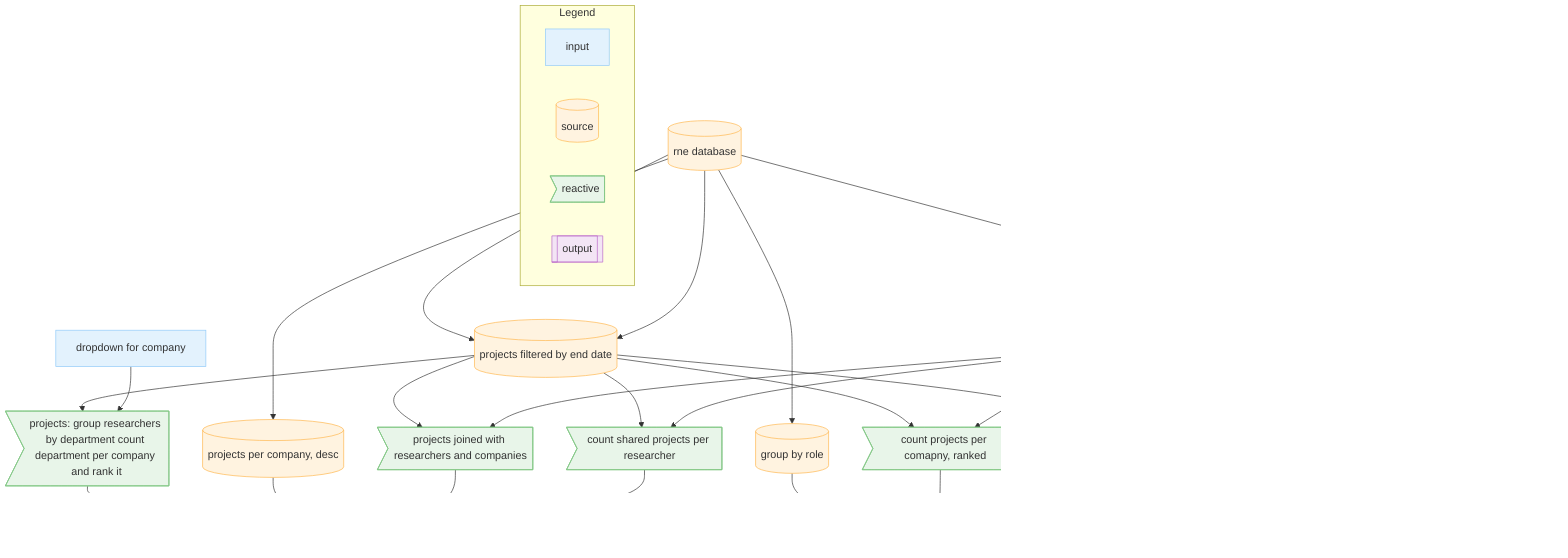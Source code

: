 flowchart TD
%% ===============================
%% K-means Clustering on Iris Data
%% ===============================

%% Inputs
%%  A[Select X variable]:::input
%%  B[Select Y variable]:::input
%%  C[Select number of clusters]:::input
    dropdownResearcher[dropdown for researcher]:::input
    dropdownCompany[dropdown for company]:::input
    dropdownMainResearchGroup[dropdown for main research group]:::input

%% Source
%%  D[(iris dataset)]:::source
    rneDatabase[(rne database)]:::source
    projectsFilteredByEndDate[("projects filtered by end date")]:::source
    BQ4A1_projectsPerCompany[(projects per company, desc)]:::source
    BQ6A1_fteScorePerProject[(FTE score per project)]:::source
    BQ6A2_groupByRole[(group by role)]:::source

%% Reactives
%%  E>subset: iris, input$xvar, input$yvar]:::reactive
%%  F>kmeans, centers = input$clusters]:::reactive
    rneDatabase --> projectsFilteredByEndDate

    BQ2A1_projectsFilteredByEndDateAndCountSharedProjects>count shared projects per researcher]:::reactive
    BQ2A2_projectsFilteredByEndDateAndCountSharedProjectsAndRankIt>count shared projects per researcher, ranked]:::reactive

    BQ3A1_projectsFilteredByEndDateJoinWithResearchersAndCompanies>projects joined with researchers and companies]:::reactive
    BQ3A2_projectsFilteredByEndDateCountProjectsPerCompanyAndRankIt>count projects per comapny, ranked]:::reactive

    BQ5A1_projectsFilteredByEndDateAndGroupResearchersByDepartmentAndCountDepartmentPerCompanyAndRankIt>projects: group researchers by department count department per company and rank it]:::reactive
    BQ5A2_projectsFilteredByResearchersExpertise>projects by researchers expertise]:::reactive



%% Output
%%  G[[renderPlot: scatter plot with cluster colors]]:::output
    stackedBarchart[[stacked barchart]]:::output
    barchart[[barchart]]:::output
    table[[table]]:::output
    networkGraph[[network graph]]:::output



%% Edges
    rneDatabase --> projectsFilteredByEndDate

    dropdownResearcher --> BQ2A1_projectsFilteredByEndDateAndCountSharedProjects
    projectsFilteredByEndDate --> BQ2A1_projectsFilteredByEndDateAndCountSharedProjects --> table

    dropdownResearcher --> BQ2A2_projectsFilteredByEndDateAndCountSharedProjectsAndRankIt
    projectsFilteredByEndDate --> BQ2A2_projectsFilteredByEndDateAndCountSharedProjectsAndRankIt --> barchart

    dropdownResearcher --> BQ3A1_projectsFilteredByEndDateJoinWithResearchersAndCompanies
    projectsFilteredByEndDate --> BQ3A1_projectsFilteredByEndDateJoinWithResearchersAndCompanies --> table

    dropdownResearcher --> BQ3A2_projectsFilteredByEndDateCountProjectsPerCompanyAndRankIt
    projectsFilteredByEndDate --> BQ3A2_projectsFilteredByEndDateCountProjectsPerCompanyAndRankIt --> barchart

    rneDatabase --> BQ4A1_projectsPerCompany --> table

    dropdownCompany --> BQ5A1_projectsFilteredByEndDateAndGroupResearchersByDepartmentAndCountDepartmentPerCompanyAndRankIt
    projectsFilteredByEndDate --> BQ5A1_projectsFilteredByEndDateAndGroupResearchersByDepartmentAndCountDepartmentPerCompanyAndRankIt --> table

    dropdownMainResearchGroup --> BQ5A2_projectsFilteredByResearchersExpertise --> networkGraph

    rneDatabase --> BQ6A1_fteScorePerProject --> stackedBarchart
    rneDatabase --> BQ6A2_groupByRole --> barchart

%% Legend
    subgraph Legend
        L1[input]
        L2[(source)]
        L3>reactive]
        L4[[output]]
        class L1 input
        class L2 source
        class L3 reactive
        class L4 output
    end

%% Class Definitions
    classDef input fill:#E3F2FD,stroke:#90CAF9
    classDef source fill:#FFF3E0,stroke:#FFB74D
    classDef reactive fill:#E8F5E9,stroke:#81C784
    classDef output fill:#F3E5F5,stroke:#BA68C8